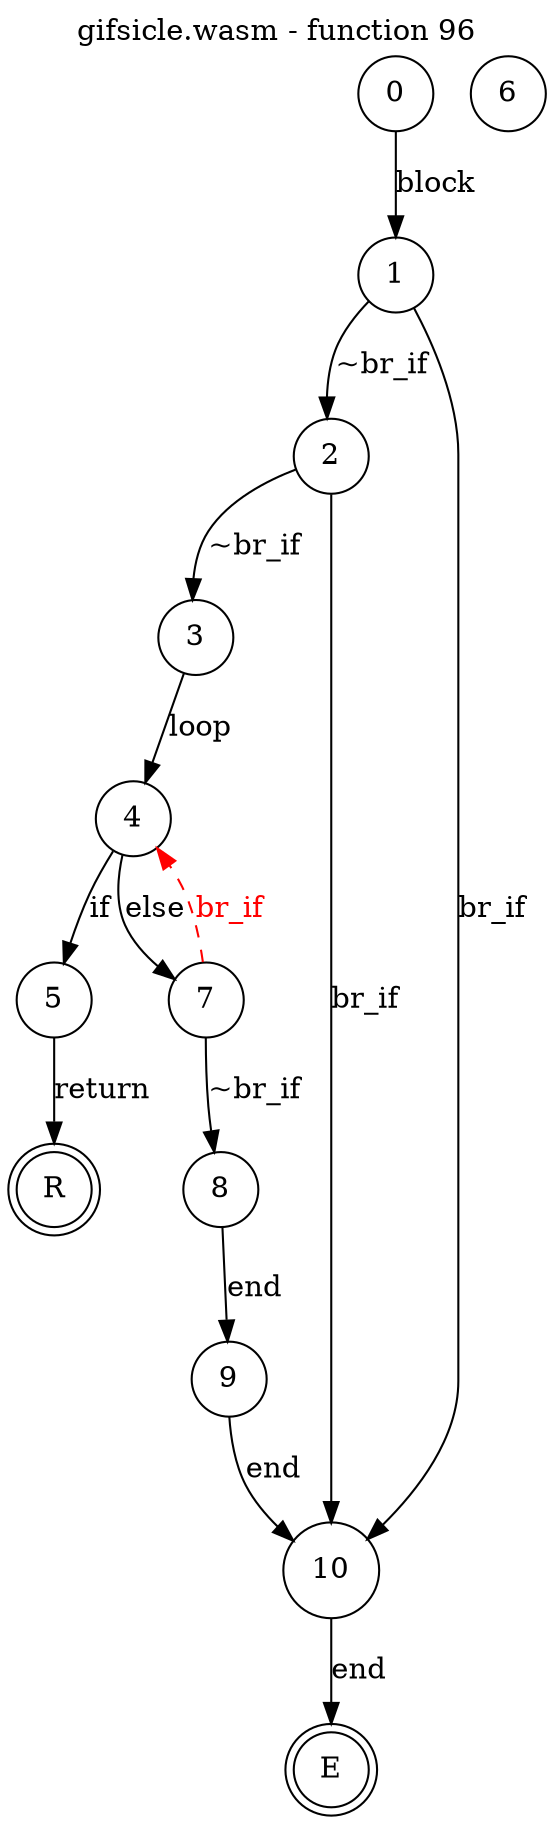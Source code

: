 digraph finite_state_machine {
    label = "gifsicle.wasm - function 96"
    labelloc =  t
    labelfontsize = 16
    labelfontcolor = black
    labelfontname = "Helvetica"
    node [shape = doublecircle]; E R ;
node [shape=circle, fontcolor=black, style="", label="0"]0
node [shape=circle, fontcolor=black, style="", label="1"]1
node [shape=circle, fontcolor=black, style="", label="2"]2
node [shape=circle, fontcolor=black, style="", label="3"]3
node [shape=circle, fontcolor=black, style="", label="4"]4
node [shape=circle, fontcolor=black, style="", label="5"]5
node [shape=circle, fontcolor=black, style="", label="6"]6
node [shape=circle, fontcolor=black, style="", label="7"]7
node [shape=circle, fontcolor=black, style="", label="8"]8
node [shape=circle, fontcolor=black, style="", label="9"]9
node [shape=circle, fontcolor=black, style="", label="10"]10
node [shape=circle, fontcolor=black, style="", label="E"]E
node [shape=circle, fontcolor=black, style="", label="R"]R
    0 -> 1[label="block"];
    1 -> 2[label="~br_if"];
    1 -> 10[label="br_if"];
    2 -> 3[label="~br_if"];
    2 -> 10[label="br_if"];
    3 -> 4[label="loop"];
    4 -> 5[label="if"];
    4 -> 7[label="else"];
    5 -> R[label="return"];
    7 -> 8[label="~br_if"];
    7 -> 4[style="dashed" color="red" fontcolor="red" label="br_if"];
    8 -> 9[label="end"];
    9 -> 10[label="end"];
    10 -> E[label="end"];
}
